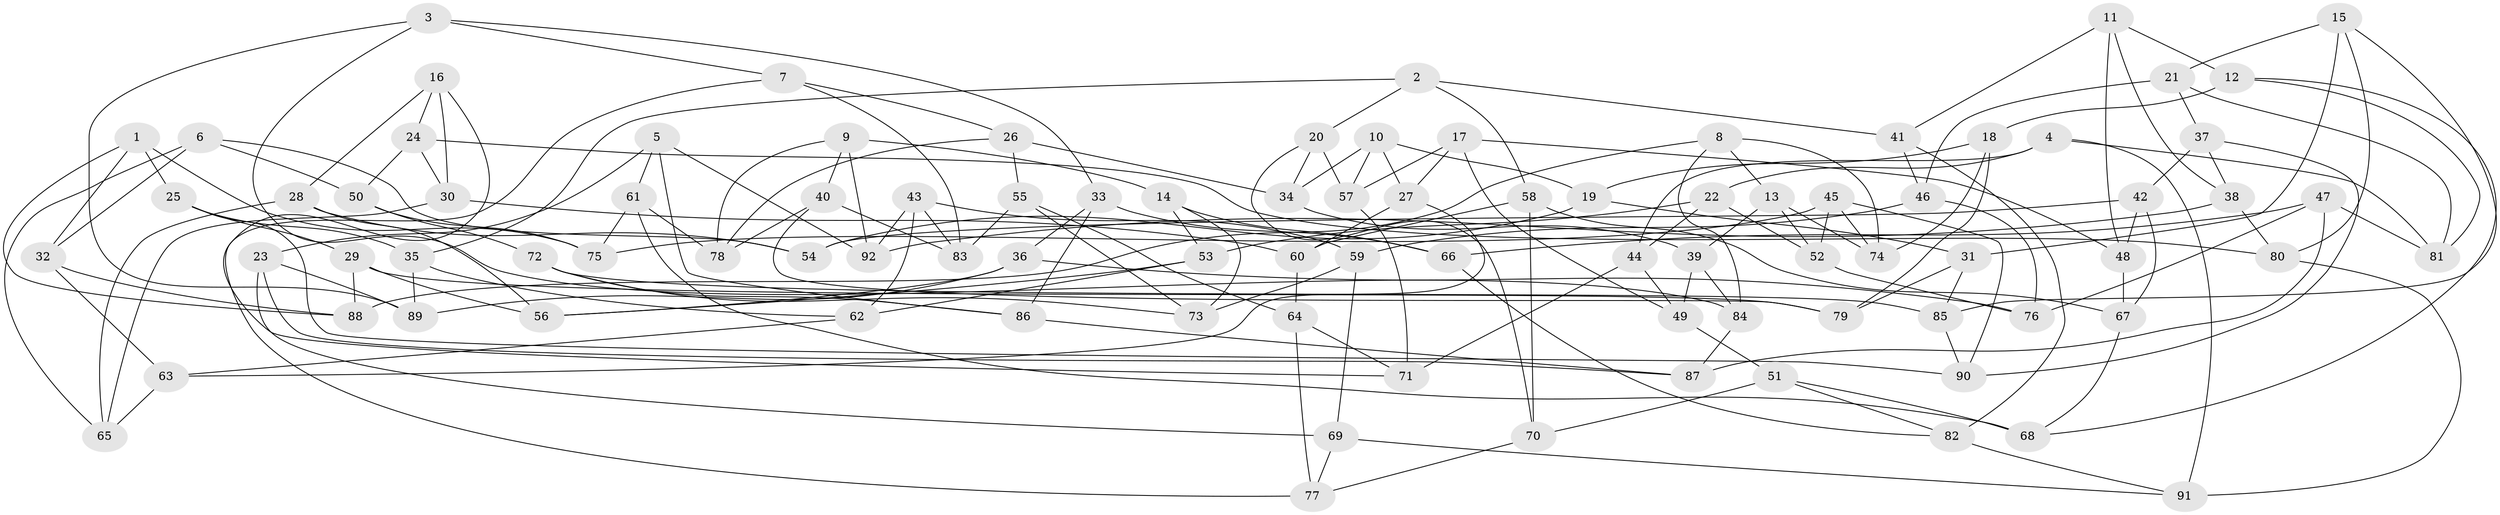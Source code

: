 // Generated by graph-tools (version 1.1) at 2025/37/03/09/25 02:37:49]
// undirected, 92 vertices, 184 edges
graph export_dot {
graph [start="1"]
  node [color=gray90,style=filled];
  1;
  2;
  3;
  4;
  5;
  6;
  7;
  8;
  9;
  10;
  11;
  12;
  13;
  14;
  15;
  16;
  17;
  18;
  19;
  20;
  21;
  22;
  23;
  24;
  25;
  26;
  27;
  28;
  29;
  30;
  31;
  32;
  33;
  34;
  35;
  36;
  37;
  38;
  39;
  40;
  41;
  42;
  43;
  44;
  45;
  46;
  47;
  48;
  49;
  50;
  51;
  52;
  53;
  54;
  55;
  56;
  57;
  58;
  59;
  60;
  61;
  62;
  63;
  64;
  65;
  66;
  67;
  68;
  69;
  70;
  71;
  72;
  73;
  74;
  75;
  76;
  77;
  78;
  79;
  80;
  81;
  82;
  83;
  84;
  85;
  86;
  87;
  88;
  89;
  90;
  91;
  92;
  1 -- 88;
  1 -- 25;
  1 -- 75;
  1 -- 32;
  2 -- 58;
  2 -- 35;
  2 -- 41;
  2 -- 20;
  3 -- 84;
  3 -- 33;
  3 -- 7;
  3 -- 89;
  4 -- 91;
  4 -- 22;
  4 -- 44;
  4 -- 81;
  5 -- 23;
  5 -- 86;
  5 -- 92;
  5 -- 61;
  6 -- 32;
  6 -- 65;
  6 -- 50;
  6 -- 54;
  7 -- 77;
  7 -- 26;
  7 -- 83;
  8 -- 84;
  8 -- 13;
  8 -- 88;
  8 -- 74;
  9 -- 14;
  9 -- 92;
  9 -- 78;
  9 -- 40;
  10 -- 57;
  10 -- 27;
  10 -- 19;
  10 -- 34;
  11 -- 41;
  11 -- 38;
  11 -- 48;
  11 -- 12;
  12 -- 68;
  12 -- 18;
  12 -- 81;
  13 -- 74;
  13 -- 52;
  13 -- 39;
  14 -- 53;
  14 -- 66;
  14 -- 73;
  15 -- 80;
  15 -- 21;
  15 -- 85;
  15 -- 31;
  16 -- 71;
  16 -- 28;
  16 -- 24;
  16 -- 30;
  17 -- 27;
  17 -- 49;
  17 -- 48;
  17 -- 57;
  18 -- 74;
  18 -- 19;
  18 -- 79;
  19 -- 54;
  19 -- 31;
  20 -- 34;
  20 -- 57;
  20 -- 70;
  21 -- 46;
  21 -- 37;
  21 -- 81;
  22 -- 53;
  22 -- 44;
  22 -- 52;
  23 -- 69;
  23 -- 89;
  23 -- 87;
  24 -- 30;
  24 -- 50;
  24 -- 80;
  25 -- 35;
  25 -- 29;
  25 -- 90;
  26 -- 78;
  26 -- 34;
  26 -- 55;
  27 -- 60;
  27 -- 63;
  28 -- 65;
  28 -- 56;
  28 -- 54;
  29 -- 88;
  29 -- 79;
  29 -- 56;
  30 -- 65;
  30 -- 60;
  31 -- 79;
  31 -- 85;
  32 -- 63;
  32 -- 88;
  33 -- 66;
  33 -- 36;
  33 -- 86;
  34 -- 39;
  35 -- 62;
  35 -- 89;
  36 -- 56;
  36 -- 89;
  36 -- 76;
  37 -- 90;
  37 -- 38;
  37 -- 42;
  38 -- 80;
  38 -- 92;
  39 -- 84;
  39 -- 49;
  40 -- 83;
  40 -- 78;
  40 -- 79;
  41 -- 82;
  41 -- 46;
  42 -- 67;
  42 -- 48;
  42 -- 54;
  43 -- 62;
  43 -- 83;
  43 -- 92;
  43 -- 59;
  44 -- 49;
  44 -- 71;
  45 -- 75;
  45 -- 90;
  45 -- 74;
  45 -- 52;
  46 -- 76;
  46 -- 59;
  47 -- 76;
  47 -- 87;
  47 -- 66;
  47 -- 81;
  48 -- 67;
  49 -- 51;
  50 -- 75;
  50 -- 72;
  51 -- 82;
  51 -- 70;
  51 -- 68;
  52 -- 76;
  53 -- 62;
  53 -- 56;
  55 -- 73;
  55 -- 64;
  55 -- 83;
  57 -- 71;
  58 -- 60;
  58 -- 67;
  58 -- 70;
  59 -- 73;
  59 -- 69;
  60 -- 64;
  61 -- 78;
  61 -- 68;
  61 -- 75;
  62 -- 63;
  63 -- 65;
  64 -- 71;
  64 -- 77;
  66 -- 82;
  67 -- 68;
  69 -- 77;
  69 -- 91;
  70 -- 77;
  72 -- 86;
  72 -- 73;
  72 -- 85;
  80 -- 91;
  82 -- 91;
  84 -- 87;
  85 -- 90;
  86 -- 87;
}
